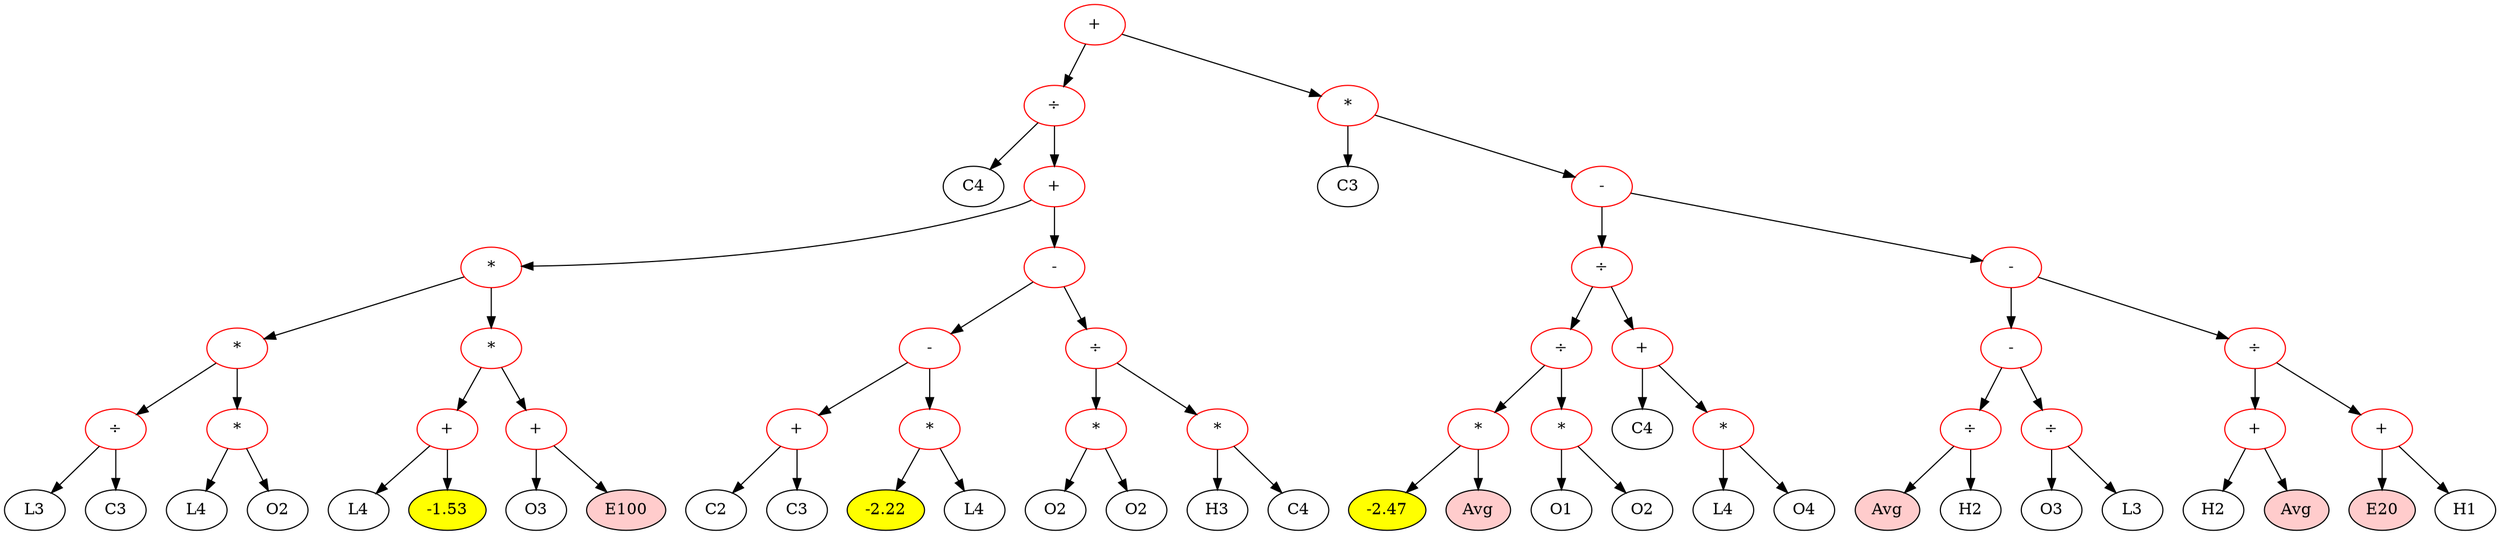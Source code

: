 digraph {
node0[label=" + ",color="red"];
node0 -> node1;
node1[label=" ÷ ",color="red"];
node1 -> node2;
node2[label="C4"];
node1 -> node3;
node3[label=" + ",color="red"];
node3 -> node4;
node4[label=" * ",color="red"];
node4 -> node5;
node5[label=" * ",color="red"];
node5 -> node6;
node6[label=" ÷ ",color="red"];
node6 -> node7;
node7[label="L3"];
node6 -> node8;
node8[label="C3"];
node5 -> node9;
node9[label=" * ",color="red"];
node9 -> node10;
node10[label="L4"];
node9 -> node11;
node11[label="O2"];
node4 -> node12;
node12[label=" * ",color="red"];
node12 -> node13;
node13[label=" + ",color="red"];
node13 -> node14;
node14[label="L4"];
node13 -> node15;
node15[label="-1.53",style="filled",fillcolor="yellow"];
node12 -> node16;
node16[label=" + ",color="red"];
node16 -> node17;
node17[label="O3"];
node16 -> node18;
node18[label="E100",style="filled",fillcolor="#FFCCCC"];
node3 -> node19;
node19[label=" - ",color="red"];
node19 -> node20;
node20[label=" - ",color="red"];
node20 -> node21;
node21[label=" + ",color="red"];
node21 -> node22;
node22[label="C2"];
node21 -> node23;
node23[label="C3"];
node20 -> node24;
node24[label=" * ",color="red"];
node24 -> node25;
node25[label="-2.22",style="filled",fillcolor="yellow"];
node24 -> node26;
node26[label="L4"];
node19 -> node27;
node27[label=" ÷ ",color="red"];
node27 -> node28;
node28[label=" * ",color="red"];
node28 -> node29;
node29[label="O2"];
node28 -> node30;
node30[label="O2"];
node27 -> node31;
node31[label=" * ",color="red"];
node31 -> node32;
node32[label="H3"];
node31 -> node33;
node33[label="C4"];
node0 -> node34;
node34[label=" * ",color="red"];
node34 -> node35;
node35[label="C3"];
node34 -> node36;
node36[label=" - ",color="red"];
node36 -> node37;
node37[label=" ÷ ",color="red"];
node37 -> node38;
node38[label=" ÷ ",color="red"];
node38 -> node39;
node39[label=" * ",color="red"];
node39 -> node40;
node40[label="-2.47",style="filled",fillcolor="yellow"];
node39 -> node41;
node41[label="Avg",style="filled",fillcolor="#FFCCCC"];
node38 -> node42;
node42[label=" * ",color="red"];
node42 -> node43;
node43[label="O1"];
node42 -> node44;
node44[label="O2"];
node37 -> node45;
node45[label=" + ",color="red"];
node45 -> node46;
node46[label="C4"];
node45 -> node47;
node47[label=" * ",color="red"];
node47 -> node48;
node48[label="L4"];
node47 -> node49;
node49[label="O4"];
node36 -> node50;
node50[label=" - ",color="red"];
node50 -> node51;
node51[label=" - ",color="red"];
node51 -> node52;
node52[label=" ÷ ",color="red"];
node52 -> node53;
node53[label="Avg",style="filled",fillcolor="#FFCCCC"];
node52 -> node54;
node54[label="H2"];
node51 -> node55;
node55[label=" ÷ ",color="red"];
node55 -> node56;
node56[label="O3"];
node55 -> node57;
node57[label="L3"];
node50 -> node58;
node58[label=" ÷ ",color="red"];
node58 -> node59;
node59[label=" + ",color="red"];
node59 -> node60;
node60[label="H2"];
node59 -> node61;
node61[label="Avg",style="filled",fillcolor="#FFCCCC"];
node58 -> node62;
node62[label=" + ",color="red"];
node62 -> node63;
node63[label="E20",style="filled",fillcolor="#FFCCCC"];
node62 -> node64;
node64[label="H1"];
}
